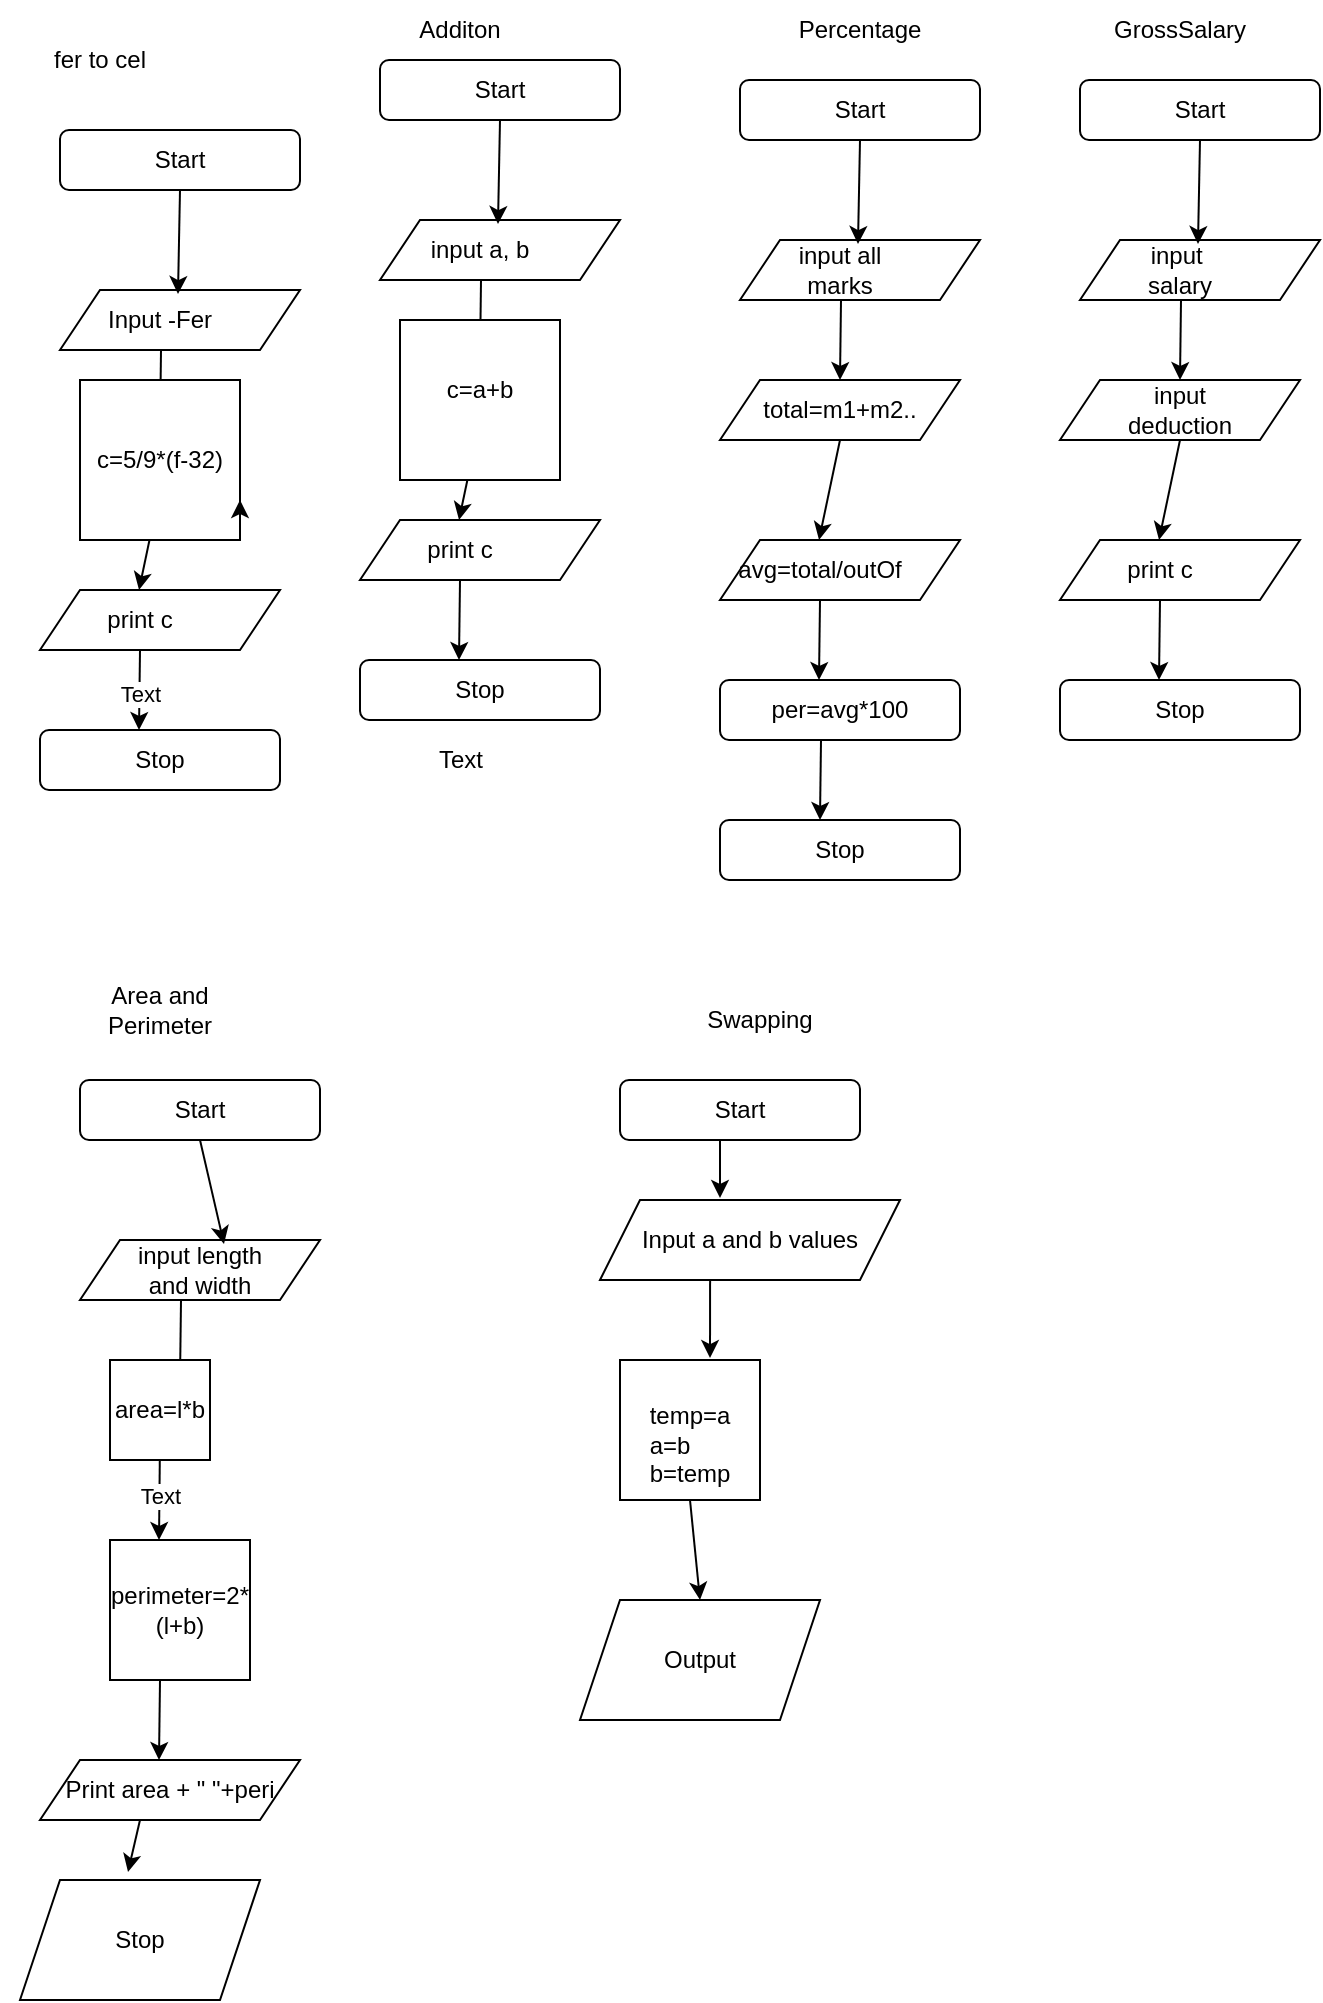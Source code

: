 <mxfile version="20.2.3" type="device"><diagram id="Oz1kL4ib9e2_89oNv3oq" name="Page-1"><mxGraphModel dx="868" dy="563" grid="1" gridSize="10" guides="1" tooltips="1" connect="1" arrows="1" fold="1" page="1" pageScale="1" pageWidth="850" pageHeight="1100" math="0" shadow="0"><root><mxCell id="0"/><mxCell id="1" parent="0"/><mxCell id="KUCTA_fGjytKfLUlNLZ2-29" value="Additon" style="text;html=1;strokeColor=none;fillColor=none;align=center;verticalAlign=middle;whiteSpace=wrap;rounded=0;" parent="1" vertex="1"><mxGeometry x="300" y="40" width="60" height="30" as="geometry"/></mxCell><mxCell id="KUCTA_fGjytKfLUlNLZ2-15" value="" style="group" parent="1" vertex="1" connectable="0"><mxGeometry x="280" y="70" width="130" height="330" as="geometry"/></mxCell><mxCell id="KUCTA_fGjytKfLUlNLZ2-16" value="" style="shape=parallelogram;perimeter=parallelogramPerimeter;whiteSpace=wrap;html=1;fixedSize=1;" parent="KUCTA_fGjytKfLUlNLZ2-15" vertex="1"><mxGeometry x="10" y="80" width="120" height="30" as="geometry"/></mxCell><mxCell id="KUCTA_fGjytKfLUlNLZ2-17" value="input a, b" style="text;html=1;strokeColor=none;fillColor=none;align=center;verticalAlign=middle;whiteSpace=wrap;rounded=0;" parent="KUCTA_fGjytKfLUlNLZ2-15" vertex="1"><mxGeometry x="30" y="80" width="60" height="30" as="geometry"/></mxCell><mxCell id="KUCTA_fGjytKfLUlNLZ2-20" value="" style="shape=parallelogram;perimeter=parallelogramPerimeter;whiteSpace=wrap;html=1;fixedSize=1;" parent="KUCTA_fGjytKfLUlNLZ2-15" vertex="1"><mxGeometry y="230" width="120" height="30" as="geometry"/></mxCell><mxCell id="KUCTA_fGjytKfLUlNLZ2-21" value="print c" style="text;html=1;strokeColor=none;fillColor=none;align=center;verticalAlign=middle;whiteSpace=wrap;rounded=0;" parent="KUCTA_fGjytKfLUlNLZ2-15" vertex="1"><mxGeometry x="20" y="230" width="60" height="30" as="geometry"/></mxCell><mxCell id="KUCTA_fGjytKfLUlNLZ2-22" value="Start" style="rounded=1;whiteSpace=wrap;html=1;" parent="KUCTA_fGjytKfLUlNLZ2-15" vertex="1"><mxGeometry x="10" width="120" height="30" as="geometry"/></mxCell><mxCell id="KUCTA_fGjytKfLUlNLZ2-23" value="Stop" style="rounded=1;whiteSpace=wrap;html=1;" parent="KUCTA_fGjytKfLUlNLZ2-15" vertex="1"><mxGeometry y="300" width="120" height="30" as="geometry"/></mxCell><mxCell id="KUCTA_fGjytKfLUlNLZ2-24" value="" style="endArrow=classic;html=1;rounded=0;entryX=0.65;entryY=0.067;entryDx=0;entryDy=0;entryPerimeter=0;" parent="KUCTA_fGjytKfLUlNLZ2-15" target="KUCTA_fGjytKfLUlNLZ2-17" edge="1"><mxGeometry width="50" height="50" relative="1" as="geometry"><mxPoint x="70" y="30" as="sourcePoint"/><mxPoint x="120" y="-20" as="targetPoint"/></mxGeometry></mxCell><mxCell id="KUCTA_fGjytKfLUlNLZ2-25" value="" style="endArrow=classic;html=1;rounded=0;" parent="KUCTA_fGjytKfLUlNLZ2-15" edge="1"><mxGeometry width="50" height="50" relative="1" as="geometry"><mxPoint x="60.5" y="110" as="sourcePoint"/><mxPoint x="60" y="150" as="targetPoint"/></mxGeometry></mxCell><mxCell id="KUCTA_fGjytKfLUlNLZ2-26" value="" style="endArrow=classic;html=1;rounded=0;exitX=0.5;exitY=1;exitDx=0;exitDy=0;" parent="KUCTA_fGjytKfLUlNLZ2-15" edge="1"><mxGeometry width="50" height="50" relative="1" as="geometry"><mxPoint x="60" y="180" as="sourcePoint"/><mxPoint x="49.5" y="230" as="targetPoint"/></mxGeometry></mxCell><mxCell id="KUCTA_fGjytKfLUlNLZ2-27" value="" style="endArrow=classic;html=1;rounded=0;" parent="KUCTA_fGjytKfLUlNLZ2-15" edge="1"><mxGeometry width="50" height="50" relative="1" as="geometry"><mxPoint x="50" y="260" as="sourcePoint"/><mxPoint x="49.5" y="300" as="targetPoint"/></mxGeometry></mxCell><mxCell id="SRq_IvA3adv9WKcfAmqv-82" value="" style="whiteSpace=wrap;html=1;aspect=fixed;" parent="KUCTA_fGjytKfLUlNLZ2-15" vertex="1"><mxGeometry x="20" y="130" width="80" height="80" as="geometry"/></mxCell><mxCell id="SRq_IvA3adv9WKcfAmqv-1" value="" style="group" parent="1" vertex="1" connectable="0"><mxGeometry x="130" y="530" width="130" height="420" as="geometry"/></mxCell><mxCell id="KUCTA_fGjytKfLUlNLZ2-14" value="" style="group" parent="SRq_IvA3adv9WKcfAmqv-1" vertex="1" connectable="0"><mxGeometry y="50" width="130" height="370" as="geometry"/></mxCell><mxCell id="KUCTA_fGjytKfLUlNLZ2-1" value="" style="shape=parallelogram;perimeter=parallelogramPerimeter;whiteSpace=wrap;html=1;fixedSize=1;" parent="KUCTA_fGjytKfLUlNLZ2-14" vertex="1"><mxGeometry x="10" y="80" width="120" height="30" as="geometry"/></mxCell><mxCell id="KUCTA_fGjytKfLUlNLZ2-7" value="Start" style="rounded=1;whiteSpace=wrap;html=1;" parent="KUCTA_fGjytKfLUlNLZ2-14" vertex="1"><mxGeometry x="10" width="120" height="30" as="geometry"/></mxCell><mxCell id="SRq_IvA3adv9WKcfAmqv-2" value="" style="group" parent="KUCTA_fGjytKfLUlNLZ2-14" vertex="1" connectable="0"><mxGeometry y="30" width="120" height="340" as="geometry"/></mxCell><mxCell id="KUCTA_fGjytKfLUlNLZ2-2" value="input length and width" style="text;html=1;strokeColor=none;fillColor=none;align=center;verticalAlign=middle;whiteSpace=wrap;rounded=0;" parent="SRq_IvA3adv9WKcfAmqv-2" vertex="1"><mxGeometry x="30" y="50" width="80" height="30" as="geometry"/></mxCell><mxCell id="KUCTA_fGjytKfLUlNLZ2-10" value="" style="endArrow=classic;html=1;rounded=0;entryX=0.65;entryY=0.067;entryDx=0;entryDy=0;entryPerimeter=0;" parent="SRq_IvA3adv9WKcfAmqv-2" target="KUCTA_fGjytKfLUlNLZ2-2" edge="1"><mxGeometry width="50" height="50" relative="1" as="geometry"><mxPoint x="70" as="sourcePoint"/><mxPoint x="120" y="-50" as="targetPoint"/></mxGeometry></mxCell><mxCell id="KUCTA_fGjytKfLUlNLZ2-11" value="" style="endArrow=classic;html=1;rounded=0;" parent="SRq_IvA3adv9WKcfAmqv-2" edge="1"><mxGeometry width="50" height="50" relative="1" as="geometry"><mxPoint x="60.5" y="80" as="sourcePoint"/><mxPoint x="60" y="120" as="targetPoint"/></mxGeometry></mxCell><mxCell id="KUCTA_fGjytKfLUlNLZ2-12" value="" style="endArrow=classic;html=1;rounded=0;exitX=0.5;exitY=1;exitDx=0;exitDy=0;" parent="SRq_IvA3adv9WKcfAmqv-2" source="KUCTA_fGjytKfLUlNLZ2-4" edge="1"><mxGeometry width="50" height="50" relative="1" as="geometry"><mxPoint x="50" y="160" as="sourcePoint"/><mxPoint x="49.5" y="200" as="targetPoint"/></mxGeometry></mxCell><mxCell id="SRq_IvA3adv9WKcfAmqv-116" value="Text" style="edgeLabel;html=1;align=center;verticalAlign=middle;resizable=0;points=[];" parent="KUCTA_fGjytKfLUlNLZ2-12" vertex="1" connectable="0"><mxGeometry x="0.12" relative="1" as="geometry"><mxPoint as="offset"/></mxGeometry></mxCell><mxCell id="SRq_IvA3adv9WKcfAmqv-85" value="" style="whiteSpace=wrap;html=1;aspect=fixed;" parent="SRq_IvA3adv9WKcfAmqv-2" vertex="1"><mxGeometry x="25" y="110" width="50" height="50" as="geometry"/></mxCell><mxCell id="KUCTA_fGjytKfLUlNLZ2-4" value="area=l*b" style="text;html=1;strokeColor=none;fillColor=none;align=center;verticalAlign=middle;whiteSpace=wrap;rounded=0;" parent="SRq_IvA3adv9WKcfAmqv-2" vertex="1"><mxGeometry x="10" y="120" width="80" height="30" as="geometry"/></mxCell><mxCell id="SRq_IvA3adv9WKcfAmqv-86" value="perimeter=2*(l+b)" style="whiteSpace=wrap;html=1;aspect=fixed;" parent="SRq_IvA3adv9WKcfAmqv-2" vertex="1"><mxGeometry x="25" y="200" width="70" height="70" as="geometry"/></mxCell><mxCell id="SRq_IvA3adv9WKcfAmqv-91" value="Print area + &quot; &quot;+peri" style="shape=parallelogram;perimeter=parallelogramPerimeter;whiteSpace=wrap;html=1;fixedSize=1;" parent="SRq_IvA3adv9WKcfAmqv-2" vertex="1"><mxGeometry x="-10" y="310" width="130" height="30" as="geometry"/></mxCell><mxCell id="SRq_IvA3adv9WKcfAmqv-92" value="" style="endArrow=classic;html=1;rounded=0;" parent="SRq_IvA3adv9WKcfAmqv-2" edge="1"><mxGeometry width="50" height="50" relative="1" as="geometry"><mxPoint x="50" y="270" as="sourcePoint"/><mxPoint x="49.5" y="310" as="targetPoint"/></mxGeometry></mxCell><mxCell id="SRq_IvA3adv9WKcfAmqv-117" value="" style="endArrow=classic;html=1;rounded=0;entryX=0.45;entryY=-0.067;entryDx=0;entryDy=0;entryPerimeter=0;" parent="SRq_IvA3adv9WKcfAmqv-2" target="SRq_IvA3adv9WKcfAmqv-112" edge="1"><mxGeometry width="50" height="50" relative="1" as="geometry"><mxPoint x="40" y="340" as="sourcePoint"/><mxPoint x="90" y="290" as="targetPoint"/></mxGeometry></mxCell><mxCell id="KUCTA_fGjytKfLUlNLZ2-28" value="Area and Perimeter" style="text;html=1;strokeColor=none;fillColor=none;align=center;verticalAlign=middle;whiteSpace=wrap;rounded=0;" parent="SRq_IvA3adv9WKcfAmqv-1" vertex="1"><mxGeometry x="20" width="60" height="30" as="geometry"/></mxCell><mxCell id="SRq_IvA3adv9WKcfAmqv-19" value="Percentage" style="text;html=1;strokeColor=none;fillColor=none;align=center;verticalAlign=middle;whiteSpace=wrap;rounded=0;" parent="1" vertex="1"><mxGeometry x="500" y="40" width="60" height="30" as="geometry"/></mxCell><mxCell id="SRq_IvA3adv9WKcfAmqv-30" value="" style="group" parent="1" vertex="1" connectable="0"><mxGeometry x="460" y="80" width="130" height="330" as="geometry"/></mxCell><mxCell id="SRq_IvA3adv9WKcfAmqv-31" value="" style="shape=parallelogram;perimeter=parallelogramPerimeter;whiteSpace=wrap;html=1;fixedSize=1;" parent="SRq_IvA3adv9WKcfAmqv-30" vertex="1"><mxGeometry x="10" y="80" width="120" height="30" as="geometry"/></mxCell><mxCell id="SRq_IvA3adv9WKcfAmqv-32" value="input all marks" style="text;html=1;strokeColor=none;fillColor=none;align=center;verticalAlign=middle;whiteSpace=wrap;rounded=0;" parent="SRq_IvA3adv9WKcfAmqv-30" vertex="1"><mxGeometry x="30" y="80" width="60" height="30" as="geometry"/></mxCell><mxCell id="SRq_IvA3adv9WKcfAmqv-33" value="" style="shape=parallelogram;perimeter=parallelogramPerimeter;whiteSpace=wrap;html=1;fixedSize=1;" parent="SRq_IvA3adv9WKcfAmqv-30" vertex="1"><mxGeometry y="150" width="120" height="30" as="geometry"/></mxCell><mxCell id="SRq_IvA3adv9WKcfAmqv-34" value="total=m1+m2.." style="text;html=1;strokeColor=none;fillColor=none;align=center;verticalAlign=middle;whiteSpace=wrap;rounded=0;" parent="SRq_IvA3adv9WKcfAmqv-30" vertex="1"><mxGeometry x="20" y="150" width="80" height="30" as="geometry"/></mxCell><mxCell id="SRq_IvA3adv9WKcfAmqv-35" value="" style="shape=parallelogram;perimeter=parallelogramPerimeter;whiteSpace=wrap;html=1;fixedSize=1;" parent="SRq_IvA3adv9WKcfAmqv-30" vertex="1"><mxGeometry y="230" width="120" height="30" as="geometry"/></mxCell><mxCell id="SRq_IvA3adv9WKcfAmqv-36" value="avg=total/outOf" style="text;html=1;strokeColor=none;fillColor=none;align=center;verticalAlign=middle;whiteSpace=wrap;rounded=0;" parent="SRq_IvA3adv9WKcfAmqv-30" vertex="1"><mxGeometry x="20" y="230" width="60" height="30" as="geometry"/></mxCell><mxCell id="SRq_IvA3adv9WKcfAmqv-37" value="Start" style="rounded=1;whiteSpace=wrap;html=1;" parent="SRq_IvA3adv9WKcfAmqv-30" vertex="1"><mxGeometry x="10" width="120" height="30" as="geometry"/></mxCell><mxCell id="SRq_IvA3adv9WKcfAmqv-38" value="per=avg*100" style="rounded=1;whiteSpace=wrap;html=1;" parent="SRq_IvA3adv9WKcfAmqv-30" vertex="1"><mxGeometry y="300" width="120" height="30" as="geometry"/></mxCell><mxCell id="SRq_IvA3adv9WKcfAmqv-39" value="" style="endArrow=classic;html=1;rounded=0;entryX=0.65;entryY=0.067;entryDx=0;entryDy=0;entryPerimeter=0;" parent="SRq_IvA3adv9WKcfAmqv-30" target="SRq_IvA3adv9WKcfAmqv-32" edge="1"><mxGeometry width="50" height="50" relative="1" as="geometry"><mxPoint x="70" y="30" as="sourcePoint"/><mxPoint x="120" y="-20" as="targetPoint"/></mxGeometry></mxCell><mxCell id="SRq_IvA3adv9WKcfAmqv-40" value="" style="endArrow=classic;html=1;rounded=0;" parent="SRq_IvA3adv9WKcfAmqv-30" edge="1"><mxGeometry width="50" height="50" relative="1" as="geometry"><mxPoint x="60.5" y="110" as="sourcePoint"/><mxPoint x="60" y="150" as="targetPoint"/></mxGeometry></mxCell><mxCell id="SRq_IvA3adv9WKcfAmqv-41" value="" style="endArrow=classic;html=1;rounded=0;exitX=0.5;exitY=1;exitDx=0;exitDy=0;" parent="SRq_IvA3adv9WKcfAmqv-30" source="SRq_IvA3adv9WKcfAmqv-34" edge="1"><mxGeometry width="50" height="50" relative="1" as="geometry"><mxPoint x="50" y="190" as="sourcePoint"/><mxPoint x="49.5" y="230" as="targetPoint"/></mxGeometry></mxCell><mxCell id="SRq_IvA3adv9WKcfAmqv-42" value="" style="endArrow=classic;html=1;rounded=0;" parent="SRq_IvA3adv9WKcfAmqv-30" edge="1"><mxGeometry width="50" height="50" relative="1" as="geometry"><mxPoint x="50" y="260" as="sourcePoint"/><mxPoint x="49.5" y="300" as="targetPoint"/></mxGeometry></mxCell><mxCell id="SRq_IvA3adv9WKcfAmqv-44" value="Stop" style="rounded=1;whiteSpace=wrap;html=1;" parent="1" vertex="1"><mxGeometry x="460" y="450" width="120" height="30" as="geometry"/></mxCell><mxCell id="SRq_IvA3adv9WKcfAmqv-45" value="" style="endArrow=classic;html=1;rounded=0;" parent="1" edge="1"><mxGeometry width="50" height="50" relative="1" as="geometry"><mxPoint x="510.5" y="410" as="sourcePoint"/><mxPoint x="510" y="450" as="targetPoint"/></mxGeometry></mxCell><mxCell id="SRq_IvA3adv9WKcfAmqv-47" value="Text" style="text;html=1;align=center;verticalAlign=middle;resizable=0;points=[];autosize=1;strokeColor=none;fillColor=none;" parent="1" vertex="1"><mxGeometry x="310" y="410" width="40" height="20" as="geometry"/></mxCell><mxCell id="SRq_IvA3adv9WKcfAmqv-48" value="" style="group" parent="1" vertex="1" connectable="0"><mxGeometry x="630" y="80" width="130" height="330" as="geometry"/></mxCell><mxCell id="SRq_IvA3adv9WKcfAmqv-49" value="" style="shape=parallelogram;perimeter=parallelogramPerimeter;whiteSpace=wrap;html=1;fixedSize=1;" parent="SRq_IvA3adv9WKcfAmqv-48" vertex="1"><mxGeometry x="10" y="80" width="120" height="30" as="geometry"/></mxCell><mxCell id="SRq_IvA3adv9WKcfAmqv-50" value="input&amp;nbsp; salary" style="text;html=1;strokeColor=none;fillColor=none;align=center;verticalAlign=middle;whiteSpace=wrap;rounded=0;" parent="SRq_IvA3adv9WKcfAmqv-48" vertex="1"><mxGeometry x="30" y="80" width="60" height="30" as="geometry"/></mxCell><mxCell id="SRq_IvA3adv9WKcfAmqv-51" value="" style="shape=parallelogram;perimeter=parallelogramPerimeter;whiteSpace=wrap;html=1;fixedSize=1;" parent="SRq_IvA3adv9WKcfAmqv-48" vertex="1"><mxGeometry y="150" width="120" height="30" as="geometry"/></mxCell><mxCell id="SRq_IvA3adv9WKcfAmqv-52" value="input deduction" style="text;html=1;strokeColor=none;fillColor=none;align=center;verticalAlign=middle;whiteSpace=wrap;rounded=0;" parent="SRq_IvA3adv9WKcfAmqv-48" vertex="1"><mxGeometry x="20" y="150" width="80" height="30" as="geometry"/></mxCell><mxCell id="SRq_IvA3adv9WKcfAmqv-53" value="" style="shape=parallelogram;perimeter=parallelogramPerimeter;whiteSpace=wrap;html=1;fixedSize=1;" parent="SRq_IvA3adv9WKcfAmqv-48" vertex="1"><mxGeometry y="230" width="120" height="30" as="geometry"/></mxCell><mxCell id="SRq_IvA3adv9WKcfAmqv-54" value="print c" style="text;html=1;strokeColor=none;fillColor=none;align=center;verticalAlign=middle;whiteSpace=wrap;rounded=0;" parent="SRq_IvA3adv9WKcfAmqv-48" vertex="1"><mxGeometry x="20" y="230" width="60" height="30" as="geometry"/></mxCell><mxCell id="SRq_IvA3adv9WKcfAmqv-55" value="Start" style="rounded=1;whiteSpace=wrap;html=1;" parent="SRq_IvA3adv9WKcfAmqv-48" vertex="1"><mxGeometry x="10" width="120" height="30" as="geometry"/></mxCell><mxCell id="SRq_IvA3adv9WKcfAmqv-56" value="Stop" style="rounded=1;whiteSpace=wrap;html=1;" parent="SRq_IvA3adv9WKcfAmqv-48" vertex="1"><mxGeometry y="300" width="120" height="30" as="geometry"/></mxCell><mxCell id="SRq_IvA3adv9WKcfAmqv-57" value="" style="endArrow=classic;html=1;rounded=0;entryX=0.65;entryY=0.067;entryDx=0;entryDy=0;entryPerimeter=0;" parent="SRq_IvA3adv9WKcfAmqv-48" target="SRq_IvA3adv9WKcfAmqv-50" edge="1"><mxGeometry width="50" height="50" relative="1" as="geometry"><mxPoint x="70" y="30" as="sourcePoint"/><mxPoint x="120" y="-20" as="targetPoint"/></mxGeometry></mxCell><mxCell id="SRq_IvA3adv9WKcfAmqv-58" value="" style="endArrow=classic;html=1;rounded=0;" parent="SRq_IvA3adv9WKcfAmqv-48" edge="1"><mxGeometry width="50" height="50" relative="1" as="geometry"><mxPoint x="60.5" y="110" as="sourcePoint"/><mxPoint x="60" y="150" as="targetPoint"/></mxGeometry></mxCell><mxCell id="SRq_IvA3adv9WKcfAmqv-59" value="" style="endArrow=classic;html=1;rounded=0;exitX=0.5;exitY=1;exitDx=0;exitDy=0;" parent="SRq_IvA3adv9WKcfAmqv-48" source="SRq_IvA3adv9WKcfAmqv-52" edge="1"><mxGeometry width="50" height="50" relative="1" as="geometry"><mxPoint x="50" y="190" as="sourcePoint"/><mxPoint x="49.5" y="230" as="targetPoint"/></mxGeometry></mxCell><mxCell id="SRq_IvA3adv9WKcfAmqv-60" value="" style="endArrow=classic;html=1;rounded=0;" parent="SRq_IvA3adv9WKcfAmqv-48" edge="1"><mxGeometry width="50" height="50" relative="1" as="geometry"><mxPoint x="50" y="260" as="sourcePoint"/><mxPoint x="49.5" y="300" as="targetPoint"/></mxGeometry></mxCell><mxCell id="SRq_IvA3adv9WKcfAmqv-61" value="GrossSalary" style="text;html=1;strokeColor=none;fillColor=none;align=center;verticalAlign=middle;whiteSpace=wrap;rounded=0;" parent="1" vertex="1"><mxGeometry x="660" y="40" width="60" height="30" as="geometry"/></mxCell><mxCell id="SRq_IvA3adv9WKcfAmqv-62" value="" style="group" parent="1" vertex="1" connectable="0"><mxGeometry x="100" y="55" width="130" height="380" as="geometry"/></mxCell><mxCell id="SRq_IvA3adv9WKcfAmqv-63" value="" style="group" parent="SRq_IvA3adv9WKcfAmqv-62" vertex="1" connectable="0"><mxGeometry x="20" y="50" width="130" height="330" as="geometry"/></mxCell><mxCell id="SRq_IvA3adv9WKcfAmqv-64" value="" style="shape=parallelogram;perimeter=parallelogramPerimeter;whiteSpace=wrap;html=1;fixedSize=1;" parent="SRq_IvA3adv9WKcfAmqv-63" vertex="1"><mxGeometry x="10" y="80" width="120" height="30" as="geometry"/></mxCell><mxCell id="SRq_IvA3adv9WKcfAmqv-65" value="Start" style="rounded=1;whiteSpace=wrap;html=1;" parent="SRq_IvA3adv9WKcfAmqv-63" vertex="1"><mxGeometry x="10" width="120" height="30" as="geometry"/></mxCell><mxCell id="SRq_IvA3adv9WKcfAmqv-66" value="" style="group" parent="SRq_IvA3adv9WKcfAmqv-63" vertex="1" connectable="0"><mxGeometry y="30" width="120" height="300" as="geometry"/></mxCell><mxCell id="SRq_IvA3adv9WKcfAmqv-67" value="Input -Fer" style="text;html=1;strokeColor=none;fillColor=none;align=center;verticalAlign=middle;whiteSpace=wrap;rounded=0;" parent="SRq_IvA3adv9WKcfAmqv-66" vertex="1"><mxGeometry x="30" y="50" width="60" height="30" as="geometry"/></mxCell><mxCell id="SRq_IvA3adv9WKcfAmqv-70" value="" style="shape=parallelogram;perimeter=parallelogramPerimeter;whiteSpace=wrap;html=1;fixedSize=1;" parent="SRq_IvA3adv9WKcfAmqv-66" vertex="1"><mxGeometry y="200" width="120" height="30" as="geometry"/></mxCell><mxCell id="SRq_IvA3adv9WKcfAmqv-71" value="print c" style="text;html=1;strokeColor=none;fillColor=none;align=center;verticalAlign=middle;whiteSpace=wrap;rounded=0;" parent="SRq_IvA3adv9WKcfAmqv-66" vertex="1"><mxGeometry x="20" y="200" width="60" height="30" as="geometry"/></mxCell><mxCell id="SRq_IvA3adv9WKcfAmqv-72" value="Stop" style="rounded=1;whiteSpace=wrap;html=1;" parent="SRq_IvA3adv9WKcfAmqv-66" vertex="1"><mxGeometry y="270" width="120" height="30" as="geometry"/></mxCell><mxCell id="SRq_IvA3adv9WKcfAmqv-73" value="" style="endArrow=classic;html=1;rounded=0;entryX=0.65;entryY=0.067;entryDx=0;entryDy=0;entryPerimeter=0;" parent="SRq_IvA3adv9WKcfAmqv-66" target="SRq_IvA3adv9WKcfAmqv-67" edge="1"><mxGeometry width="50" height="50" relative="1" as="geometry"><mxPoint x="70" as="sourcePoint"/><mxPoint x="120" y="-50" as="targetPoint"/></mxGeometry></mxCell><mxCell id="SRq_IvA3adv9WKcfAmqv-74" value="" style="endArrow=classic;html=1;rounded=0;" parent="SRq_IvA3adv9WKcfAmqv-66" edge="1"><mxGeometry width="50" height="50" relative="1" as="geometry"><mxPoint x="60.5" y="80" as="sourcePoint"/><mxPoint x="60" y="120" as="targetPoint"/></mxGeometry></mxCell><mxCell id="SRq_IvA3adv9WKcfAmqv-75" value="" style="endArrow=classic;html=1;rounded=0;exitX=0.5;exitY=1;exitDx=0;exitDy=0;" parent="SRq_IvA3adv9WKcfAmqv-66" edge="1"><mxGeometry width="50" height="50" relative="1" as="geometry"><mxPoint x="60" y="150" as="sourcePoint"/><mxPoint x="49.5" y="200" as="targetPoint"/></mxGeometry></mxCell><mxCell id="SRq_IvA3adv9WKcfAmqv-76" value="" style="endArrow=classic;html=1;rounded=0;" parent="SRq_IvA3adv9WKcfAmqv-66" edge="1"><mxGeometry width="50" height="50" relative="1" as="geometry"><mxPoint x="50" y="230" as="sourcePoint"/><mxPoint x="49.5" y="270" as="targetPoint"/></mxGeometry></mxCell><mxCell id="SRq_IvA3adv9WKcfAmqv-77" value="Text" style="edgeLabel;html=1;align=center;verticalAlign=middle;resizable=0;points=[];" parent="SRq_IvA3adv9WKcfAmqv-76" vertex="1" connectable="0"><mxGeometry x="0.1" relative="1" as="geometry"><mxPoint as="offset"/></mxGeometry></mxCell><mxCell id="SRq_IvA3adv9WKcfAmqv-79" value="" style="whiteSpace=wrap;html=1;aspect=fixed;" parent="SRq_IvA3adv9WKcfAmqv-66" vertex="1"><mxGeometry x="20" y="95" width="80" height="80" as="geometry"/></mxCell><mxCell id="SRq_IvA3adv9WKcfAmqv-81" style="edgeStyle=orthogonalEdgeStyle;rounded=0;orthogonalLoop=1;jettySize=auto;html=1;exitX=1;exitY=1;exitDx=0;exitDy=0;entryX=1;entryY=0.75;entryDx=0;entryDy=0;" parent="SRq_IvA3adv9WKcfAmqv-66" source="SRq_IvA3adv9WKcfAmqv-79" target="SRq_IvA3adv9WKcfAmqv-79" edge="1"><mxGeometry relative="1" as="geometry"/></mxCell><mxCell id="SRq_IvA3adv9WKcfAmqv-80" value="c=5/9*(f-32)" style="text;html=1;strokeColor=none;fillColor=none;align=center;verticalAlign=middle;whiteSpace=wrap;rounded=0;" parent="SRq_IvA3adv9WKcfAmqv-66" vertex="1"><mxGeometry x="20" y="120" width="80" height="30" as="geometry"/></mxCell><mxCell id="SRq_IvA3adv9WKcfAmqv-78" value="fer to cel" style="text;html=1;strokeColor=none;fillColor=none;align=center;verticalAlign=middle;whiteSpace=wrap;rounded=0;" parent="SRq_IvA3adv9WKcfAmqv-62" vertex="1"><mxGeometry x="20" width="60" height="30" as="geometry"/></mxCell><mxCell id="SRq_IvA3adv9WKcfAmqv-84" value="c=a+b" style="text;html=1;strokeColor=none;fillColor=none;align=center;verticalAlign=middle;whiteSpace=wrap;rounded=0;" parent="1" vertex="1"><mxGeometry x="300" y="220" width="80" height="30" as="geometry"/></mxCell><mxCell id="SRq_IvA3adv9WKcfAmqv-112" value="Stop" style="shape=parallelogram;perimeter=parallelogramPerimeter;whiteSpace=wrap;html=1;fixedSize=1;" parent="1" vertex="1"><mxGeometry x="110" y="980" width="120" height="60" as="geometry"/></mxCell><mxCell id="SRq_IvA3adv9WKcfAmqv-118" value="Swapping" style="text;html=1;strokeColor=none;fillColor=none;align=center;verticalAlign=middle;whiteSpace=wrap;rounded=0;" parent="1" vertex="1"><mxGeometry x="450" y="535" width="60" height="30" as="geometry"/></mxCell><mxCell id="SRq_IvA3adv9WKcfAmqv-119" value="Start" style="rounded=1;whiteSpace=wrap;html=1;" parent="1" vertex="1"><mxGeometry x="410" y="580" width="120" height="30" as="geometry"/></mxCell><mxCell id="SRq_IvA3adv9WKcfAmqv-120" value="Input a and b values" style="shape=parallelogram;perimeter=parallelogramPerimeter;whiteSpace=wrap;html=1;fixedSize=1;" parent="1" vertex="1"><mxGeometry x="400" y="640" width="150" height="40" as="geometry"/></mxCell><mxCell id="SRq_IvA3adv9WKcfAmqv-124" value="&lt;br&gt;&lt;div style=&quot;text-align: left;&quot;&gt;temp=a&lt;/div&gt;&lt;div style=&quot;text-align: left;&quot;&gt;a=b&lt;/div&gt;&lt;div style=&quot;text-align: left;&quot;&gt;b=temp&lt;/div&gt;" style="whiteSpace=wrap;html=1;aspect=fixed;" parent="1" vertex="1"><mxGeometry x="410" y="720" width="70" height="70" as="geometry"/></mxCell><mxCell id="SRq_IvA3adv9WKcfAmqv-126" value="Output" style="shape=parallelogram;perimeter=parallelogramPerimeter;whiteSpace=wrap;html=1;fixedSize=1;" parent="1" vertex="1"><mxGeometry x="390" y="840" width="120" height="60" as="geometry"/></mxCell><mxCell id="SRq_IvA3adv9WKcfAmqv-127" value="" style="endArrow=classic;html=1;rounded=0;entryX=0.4;entryY=-0.025;entryDx=0;entryDy=0;entryPerimeter=0;" parent="1" target="SRq_IvA3adv9WKcfAmqv-120" edge="1"><mxGeometry width="50" height="50" relative="1" as="geometry"><mxPoint x="460" y="610" as="sourcePoint"/><mxPoint x="510" y="560" as="targetPoint"/></mxGeometry></mxCell><mxCell id="SRq_IvA3adv9WKcfAmqv-128" value="" style="endArrow=classic;html=1;rounded=0;entryX=0.643;entryY=-0.014;entryDx=0;entryDy=0;entryPerimeter=0;exitX=0.367;exitY=1;exitDx=0;exitDy=0;exitPerimeter=0;" parent="1" source="SRq_IvA3adv9WKcfAmqv-120" target="SRq_IvA3adv9WKcfAmqv-124" edge="1"><mxGeometry width="50" height="50" relative="1" as="geometry"><mxPoint x="470" y="620" as="sourcePoint"/><mxPoint x="470" y="649" as="targetPoint"/></mxGeometry></mxCell><mxCell id="SRq_IvA3adv9WKcfAmqv-129" value="" style="endArrow=classic;html=1;rounded=0;entryX=0.5;entryY=0;entryDx=0;entryDy=0;exitX=0.5;exitY=1;exitDx=0;exitDy=0;" parent="1" source="SRq_IvA3adv9WKcfAmqv-124" target="SRq_IvA3adv9WKcfAmqv-126" edge="1"><mxGeometry width="50" height="50" relative="1" as="geometry"><mxPoint x="465.05" y="690" as="sourcePoint"/><mxPoint x="465.01" y="729.02" as="targetPoint"/></mxGeometry></mxCell></root></mxGraphModel></diagram></mxfile>